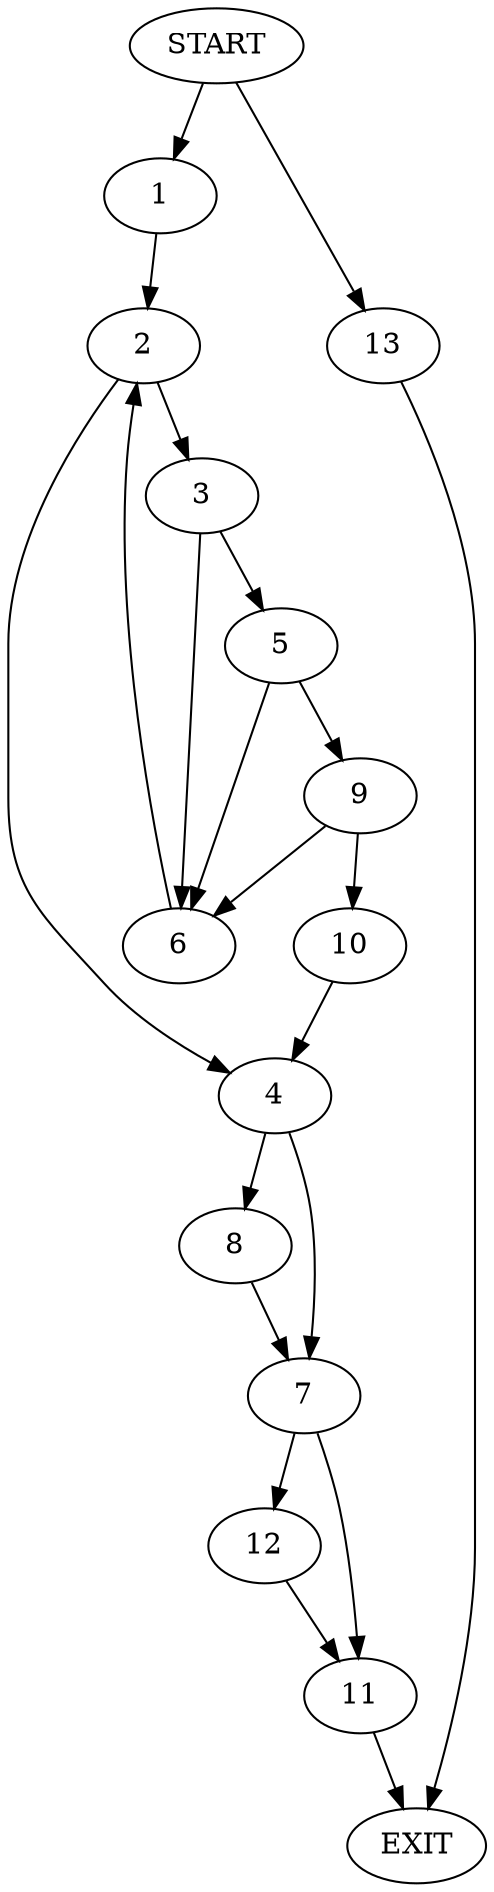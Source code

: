 digraph {
0 [label="START"]
14 [label="EXIT"]
0 -> 1
1 -> 2
2 -> 3
2 -> 4
3 -> 5
3 -> 6
4 -> 7
4 -> 8
5 -> 9
5 -> 6
6 -> 2
9 -> 10
9 -> 6
10 -> 4
7 -> 11
7 -> 12
8 -> 7
12 -> 11
11 -> 14
0 -> 13
13 -> 14
}
